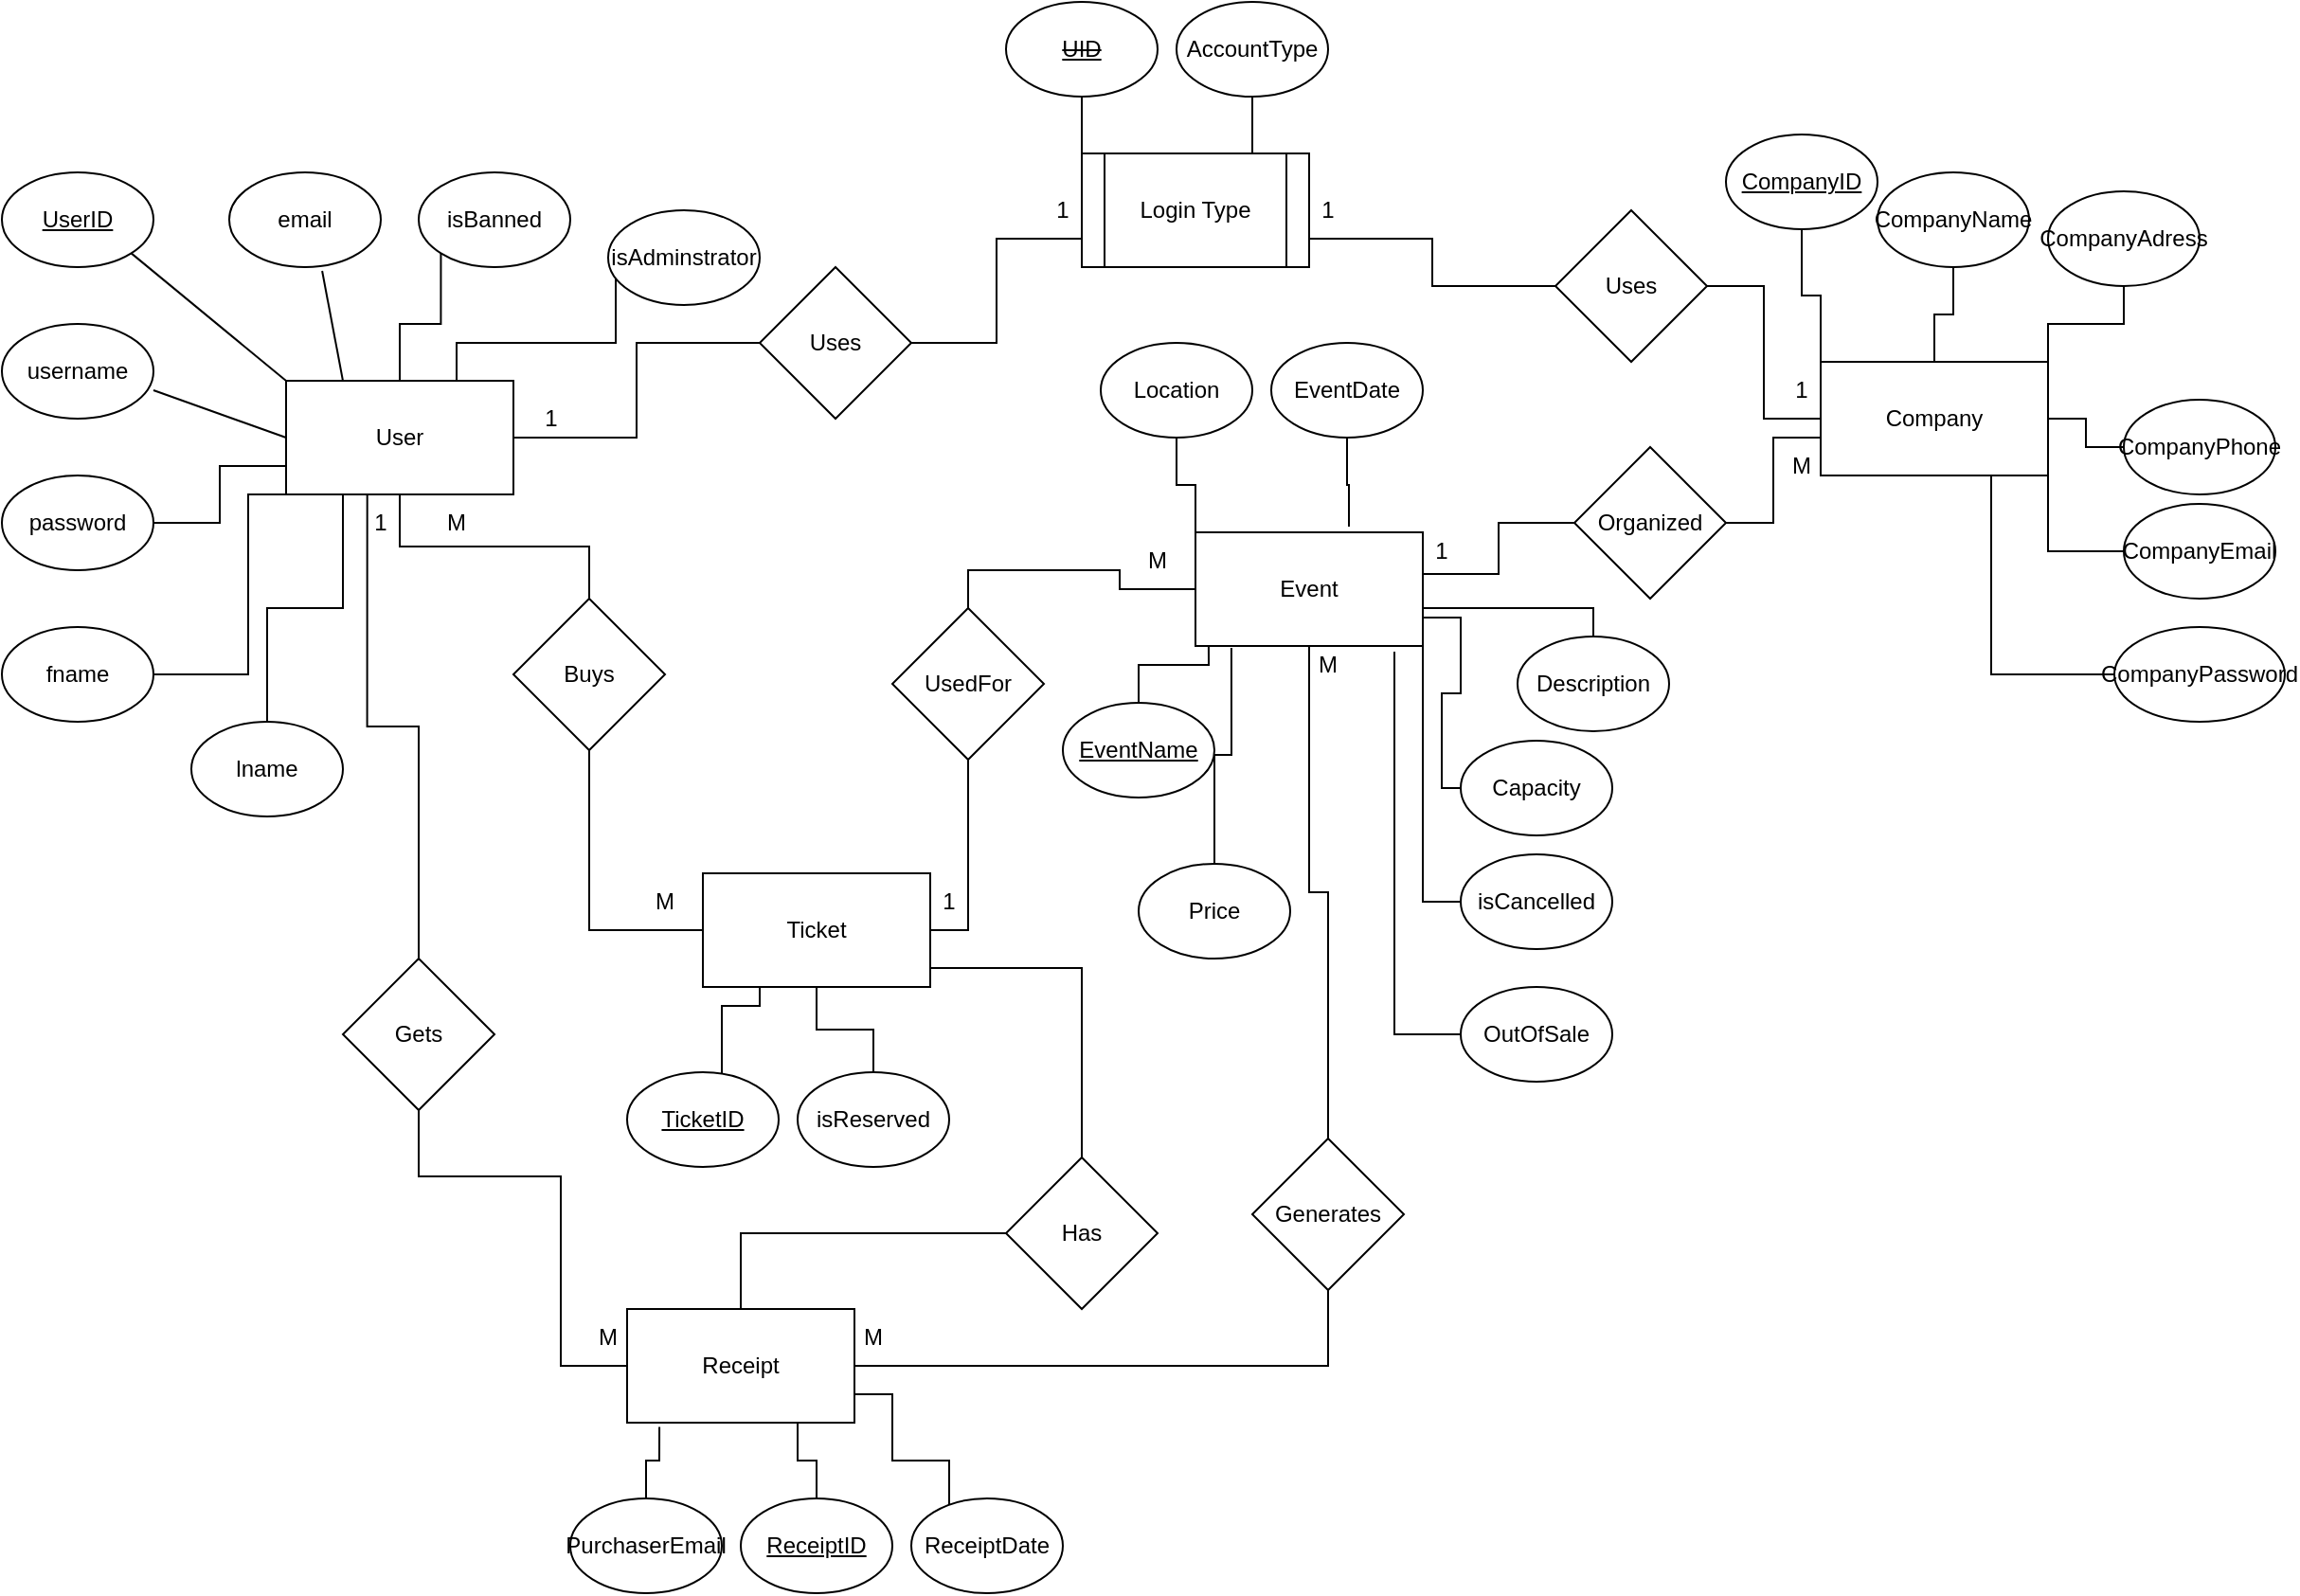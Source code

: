 <mxfile version="15.9.4" type="device"><diagram id="R2lEEEUBdFMjLlhIrx00" name="Page-1"><mxGraphModel dx="1673" dy="1996" grid="1" gridSize="10" guides="1" tooltips="1" connect="1" arrows="1" fold="1" page="1" pageScale="1" pageWidth="850" pageHeight="1100" math="0" shadow="0" extFonts="Permanent Marker^https://fonts.googleapis.com/css?family=Permanent+Marker"><root><mxCell id="0"/><mxCell id="1" parent="0"/><mxCell id="zUx3TTh58WRDJQNmoroH-33" style="edgeStyle=orthogonalEdgeStyle;rounded=0;orthogonalLoop=1;jettySize=auto;html=1;entryX=0;entryY=1;entryDx=0;entryDy=0;endArrow=none;endFill=0;" edge="1" parent="1" source="zUx3TTh58WRDJQNmoroH-1" target="zUx3TTh58WRDJQNmoroH-31"><mxGeometry relative="1" as="geometry"/></mxCell><mxCell id="zUx3TTh58WRDJQNmoroH-35" style="edgeStyle=orthogonalEdgeStyle;rounded=0;orthogonalLoop=1;jettySize=auto;html=1;entryX=0.05;entryY=0.72;entryDx=0;entryDy=0;entryPerimeter=0;endArrow=none;endFill=0;exitX=0.75;exitY=0;exitDx=0;exitDy=0;" edge="1" parent="1" source="zUx3TTh58WRDJQNmoroH-1" target="zUx3TTh58WRDJQNmoroH-32"><mxGeometry relative="1" as="geometry"/></mxCell><mxCell id="zUx3TTh58WRDJQNmoroH-66" style="edgeStyle=orthogonalEdgeStyle;rounded=0;orthogonalLoop=1;jettySize=auto;html=1;endArrow=none;endFill=0;" edge="1" parent="1" source="zUx3TTh58WRDJQNmoroH-1" target="zUx3TTh58WRDJQNmoroH-65"><mxGeometry relative="1" as="geometry"/></mxCell><mxCell id="zUx3TTh58WRDJQNmoroH-87" style="edgeStyle=orthogonalEdgeStyle;rounded=0;orthogonalLoop=1;jettySize=auto;html=1;entryX=0;entryY=0.5;entryDx=0;entryDy=0;endArrow=none;endFill=0;" edge="1" parent="1" source="zUx3TTh58WRDJQNmoroH-1" target="zUx3TTh58WRDJQNmoroH-85"><mxGeometry relative="1" as="geometry"/></mxCell><mxCell id="zUx3TTh58WRDJQNmoroH-1" value="User" style="rounded=0;whiteSpace=wrap;html=1;" vertex="1" parent="1"><mxGeometry x="170" y="160" width="120" height="60" as="geometry"/></mxCell><mxCell id="zUx3TTh58WRDJQNmoroH-12" style="edgeStyle=orthogonalEdgeStyle;rounded=0;orthogonalLoop=1;jettySize=auto;html=1;entryX=0;entryY=0.75;entryDx=0;entryDy=0;endArrow=none;endFill=0;" edge="1" parent="1" source="zUx3TTh58WRDJQNmoroH-2" target="zUx3TTh58WRDJQNmoroH-1"><mxGeometry relative="1" as="geometry"/></mxCell><mxCell id="zUx3TTh58WRDJQNmoroH-2" value="password" style="ellipse;whiteSpace=wrap;html=1;" vertex="1" parent="1"><mxGeometry x="20" y="210" width="80" height="50" as="geometry"/></mxCell><mxCell id="zUx3TTh58WRDJQNmoroH-3" value="username" style="ellipse;whiteSpace=wrap;html=1;" vertex="1" parent="1"><mxGeometry x="20" y="130" width="80" height="50" as="geometry"/></mxCell><mxCell id="zUx3TTh58WRDJQNmoroH-4" value="&lt;u&gt;UserID&lt;/u&gt;" style="ellipse;whiteSpace=wrap;html=1;" vertex="1" parent="1"><mxGeometry x="20" y="50" width="80" height="50" as="geometry"/></mxCell><mxCell id="zUx3TTh58WRDJQNmoroH-13" style="edgeStyle=orthogonalEdgeStyle;rounded=0;orthogonalLoop=1;jettySize=auto;html=1;entryX=0;entryY=1;entryDx=0;entryDy=0;endArrow=none;endFill=0;" edge="1" parent="1" source="zUx3TTh58WRDJQNmoroH-5" target="zUx3TTh58WRDJQNmoroH-1"><mxGeometry relative="1" as="geometry"><Array as="points"><mxPoint x="150" y="315"/><mxPoint x="150" y="220"/></Array></mxGeometry></mxCell><mxCell id="zUx3TTh58WRDJQNmoroH-5" value="fname" style="ellipse;whiteSpace=wrap;html=1;" vertex="1" parent="1"><mxGeometry x="20" y="290" width="80" height="50" as="geometry"/></mxCell><mxCell id="zUx3TTh58WRDJQNmoroH-6" value="email" style="ellipse;whiteSpace=wrap;html=1;" vertex="1" parent="1"><mxGeometry x="140" y="50" width="80" height="50" as="geometry"/></mxCell><mxCell id="zUx3TTh58WRDJQNmoroH-8" value="" style="endArrow=none;html=1;rounded=0;exitX=0.613;exitY=1.04;exitDx=0;exitDy=0;exitPerimeter=0;entryX=0.25;entryY=0;entryDx=0;entryDy=0;" edge="1" parent="1" source="zUx3TTh58WRDJQNmoroH-6" target="zUx3TTh58WRDJQNmoroH-1"><mxGeometry width="50" height="50" relative="1" as="geometry"><mxPoint x="400" y="220" as="sourcePoint"/><mxPoint x="450" y="170" as="targetPoint"/></mxGeometry></mxCell><mxCell id="zUx3TTh58WRDJQNmoroH-9" value="" style="endArrow=none;html=1;rounded=0;exitX=1;exitY=1;exitDx=0;exitDy=0;entryX=0;entryY=0;entryDx=0;entryDy=0;" edge="1" parent="1" source="zUx3TTh58WRDJQNmoroH-4" target="zUx3TTh58WRDJQNmoroH-1"><mxGeometry width="50" height="50" relative="1" as="geometry"><mxPoint x="120" y="390" as="sourcePoint"/><mxPoint x="170" y="340" as="targetPoint"/></mxGeometry></mxCell><mxCell id="zUx3TTh58WRDJQNmoroH-10" value="" style="endArrow=none;html=1;rounded=0;exitX=1;exitY=0.7;exitDx=0;exitDy=0;exitPerimeter=0;entryX=0;entryY=0.5;entryDx=0;entryDy=0;" edge="1" parent="1" source="zUx3TTh58WRDJQNmoroH-3" target="zUx3TTh58WRDJQNmoroH-1"><mxGeometry width="50" height="50" relative="1" as="geometry"><mxPoint x="120" y="310" as="sourcePoint"/><mxPoint x="170" y="260" as="targetPoint"/></mxGeometry></mxCell><mxCell id="zUx3TTh58WRDJQNmoroH-14" style="edgeStyle=orthogonalEdgeStyle;rounded=0;orthogonalLoop=1;jettySize=auto;html=1;entryX=0.25;entryY=1;entryDx=0;entryDy=0;endArrow=none;endFill=0;" edge="1" parent="1" source="zUx3TTh58WRDJQNmoroH-11" target="zUx3TTh58WRDJQNmoroH-1"><mxGeometry relative="1" as="geometry"/></mxCell><mxCell id="zUx3TTh58WRDJQNmoroH-11" value="lname" style="ellipse;whiteSpace=wrap;html=1;" vertex="1" parent="1"><mxGeometry x="120" y="340" width="80" height="50" as="geometry"/></mxCell><mxCell id="zUx3TTh58WRDJQNmoroH-69" style="edgeStyle=orthogonalEdgeStyle;rounded=0;orthogonalLoop=1;jettySize=auto;html=1;endArrow=none;endFill=0;" edge="1" parent="1" source="zUx3TTh58WRDJQNmoroH-15" target="zUx3TTh58WRDJQNmoroH-68"><mxGeometry relative="1" as="geometry"><Array as="points"><mxPoint x="955" y="190"/><mxPoint x="955" y="235"/></Array></mxGeometry></mxCell><mxCell id="zUx3TTh58WRDJQNmoroH-88" style="edgeStyle=orthogonalEdgeStyle;rounded=0;orthogonalLoop=1;jettySize=auto;html=1;endArrow=none;endFill=0;" edge="1" parent="1" source="zUx3TTh58WRDJQNmoroH-15" target="zUx3TTh58WRDJQNmoroH-86"><mxGeometry relative="1" as="geometry"/></mxCell><mxCell id="zUx3TTh58WRDJQNmoroH-15" value="Company" style="rounded=0;whiteSpace=wrap;html=1;" vertex="1" parent="1"><mxGeometry x="980" y="150" width="120" height="60" as="geometry"/></mxCell><mxCell id="zUx3TTh58WRDJQNmoroH-26" style="edgeStyle=orthogonalEdgeStyle;rounded=0;orthogonalLoop=1;jettySize=auto;html=1;endArrow=none;endFill=0;" edge="1" parent="1" source="zUx3TTh58WRDJQNmoroH-17" target="zUx3TTh58WRDJQNmoroH-15"><mxGeometry relative="1" as="geometry"/></mxCell><mxCell id="zUx3TTh58WRDJQNmoroH-17" value="CompanyPhone" style="ellipse;whiteSpace=wrap;html=1;" vertex="1" parent="1"><mxGeometry x="1140" y="170" width="80" height="50" as="geometry"/></mxCell><mxCell id="zUx3TTh58WRDJQNmoroH-25" style="edgeStyle=orthogonalEdgeStyle;rounded=0;orthogonalLoop=1;jettySize=auto;html=1;entryX=1;entryY=0;entryDx=0;entryDy=0;endArrow=none;endFill=0;" edge="1" parent="1" source="zUx3TTh58WRDJQNmoroH-18" target="zUx3TTh58WRDJQNmoroH-15"><mxGeometry relative="1" as="geometry"/></mxCell><mxCell id="zUx3TTh58WRDJQNmoroH-18" value="CompanyAdress" style="ellipse;whiteSpace=wrap;html=1;" vertex="1" parent="1"><mxGeometry x="1100" y="60" width="80" height="50" as="geometry"/></mxCell><mxCell id="zUx3TTh58WRDJQNmoroH-24" style="edgeStyle=orthogonalEdgeStyle;rounded=0;orthogonalLoop=1;jettySize=auto;html=1;entryX=0.5;entryY=0;entryDx=0;entryDy=0;endArrow=none;endFill=0;" edge="1" parent="1" source="zUx3TTh58WRDJQNmoroH-19" target="zUx3TTh58WRDJQNmoroH-15"><mxGeometry relative="1" as="geometry"/></mxCell><mxCell id="zUx3TTh58WRDJQNmoroH-19" value="CompanyName" style="ellipse;whiteSpace=wrap;html=1;" vertex="1" parent="1"><mxGeometry x="1010" y="50" width="80" height="50" as="geometry"/></mxCell><mxCell id="zUx3TTh58WRDJQNmoroH-28" style="edgeStyle=orthogonalEdgeStyle;rounded=0;orthogonalLoop=1;jettySize=auto;html=1;entryX=0.75;entryY=1;entryDx=0;entryDy=0;endArrow=none;endFill=0;" edge="1" parent="1" source="zUx3TTh58WRDJQNmoroH-20" target="zUx3TTh58WRDJQNmoroH-15"><mxGeometry relative="1" as="geometry"/></mxCell><mxCell id="zUx3TTh58WRDJQNmoroH-20" value="CompanyPassword" style="ellipse;whiteSpace=wrap;html=1;" vertex="1" parent="1"><mxGeometry x="1135" y="290" width="90" height="50" as="geometry"/></mxCell><mxCell id="zUx3TTh58WRDJQNmoroH-23" style="edgeStyle=orthogonalEdgeStyle;rounded=0;orthogonalLoop=1;jettySize=auto;html=1;entryX=0;entryY=0;entryDx=0;entryDy=0;endArrow=none;endFill=0;" edge="1" parent="1" source="zUx3TTh58WRDJQNmoroH-21" target="zUx3TTh58WRDJQNmoroH-15"><mxGeometry relative="1" as="geometry"/></mxCell><mxCell id="zUx3TTh58WRDJQNmoroH-21" value="&lt;u&gt;CompanyID&lt;/u&gt;" style="ellipse;whiteSpace=wrap;html=1;" vertex="1" parent="1"><mxGeometry x="930" y="30" width="80" height="50" as="geometry"/></mxCell><mxCell id="zUx3TTh58WRDJQNmoroH-27" style="edgeStyle=orthogonalEdgeStyle;rounded=0;orthogonalLoop=1;jettySize=auto;html=1;entryX=1;entryY=1;entryDx=0;entryDy=0;endArrow=none;endFill=0;" edge="1" parent="1" source="zUx3TTh58WRDJQNmoroH-22" target="zUx3TTh58WRDJQNmoroH-15"><mxGeometry relative="1" as="geometry"/></mxCell><mxCell id="zUx3TTh58WRDJQNmoroH-22" value="CompanyEmail" style="ellipse;whiteSpace=wrap;html=1;" vertex="1" parent="1"><mxGeometry x="1140" y="225" width="80" height="50" as="geometry"/></mxCell><mxCell id="zUx3TTh58WRDJQNmoroH-31" value="isBanned" style="ellipse;whiteSpace=wrap;html=1;" vertex="1" parent="1"><mxGeometry x="240" y="50" width="80" height="50" as="geometry"/></mxCell><mxCell id="zUx3TTh58WRDJQNmoroH-32" value="isAdminstrator" style="ellipse;whiteSpace=wrap;html=1;" vertex="1" parent="1"><mxGeometry x="340" y="70" width="80" height="50" as="geometry"/></mxCell><mxCell id="zUx3TTh58WRDJQNmoroH-108" style="edgeStyle=orthogonalEdgeStyle;rounded=0;orthogonalLoop=1;jettySize=auto;html=1;entryX=0.5;entryY=0;entryDx=0;entryDy=0;endArrow=none;endFill=0;" edge="1" parent="1" source="zUx3TTh58WRDJQNmoroH-36" target="zUx3TTh58WRDJQNmoroH-107"><mxGeometry relative="1" as="geometry"><Array as="points"><mxPoint x="590" y="470"/><mxPoint x="590" y="575"/></Array></mxGeometry></mxCell><mxCell id="zUx3TTh58WRDJQNmoroH-36" value="Ticket" style="rounded=0;whiteSpace=wrap;html=1;" vertex="1" parent="1"><mxGeometry x="390" y="420" width="120" height="60" as="geometry"/></mxCell><mxCell id="zUx3TTh58WRDJQNmoroH-40" style="edgeStyle=orthogonalEdgeStyle;rounded=0;orthogonalLoop=1;jettySize=auto;html=1;endArrow=none;endFill=0;" edge="1" parent="1" source="zUx3TTh58WRDJQNmoroH-37" target="zUx3TTh58WRDJQNmoroH-36"><mxGeometry relative="1" as="geometry"><Array as="points"><mxPoint x="400" y="490"/><mxPoint x="420" y="490"/></Array></mxGeometry></mxCell><mxCell id="zUx3TTh58WRDJQNmoroH-37" value="&lt;u&gt;TicketID&lt;/u&gt;" style="ellipse;whiteSpace=wrap;html=1;" vertex="1" parent="1"><mxGeometry x="350" y="525" width="80" height="50" as="geometry"/></mxCell><mxCell id="zUx3TTh58WRDJQNmoroH-41" style="edgeStyle=orthogonalEdgeStyle;rounded=0;orthogonalLoop=1;jettySize=auto;html=1;endArrow=none;endFill=0;entryX=0.5;entryY=1;entryDx=0;entryDy=0;" edge="1" parent="1" source="zUx3TTh58WRDJQNmoroH-39" target="zUx3TTh58WRDJQNmoroH-36"><mxGeometry relative="1" as="geometry"><mxPoint x="460" y="490" as="targetPoint"/></mxGeometry></mxCell><mxCell id="zUx3TTh58WRDJQNmoroH-39" value="isReserved" style="ellipse;whiteSpace=wrap;html=1;" vertex="1" parent="1"><mxGeometry x="440" y="525" width="80" height="50" as="geometry"/></mxCell><mxCell id="zUx3TTh58WRDJQNmoroH-96" style="edgeStyle=orthogonalEdgeStyle;rounded=0;orthogonalLoop=1;jettySize=auto;html=1;endArrow=none;endFill=0;entryX=0.5;entryY=0;entryDx=0;entryDy=0;" edge="1" parent="1" source="zUx3TTh58WRDJQNmoroH-42" target="zUx3TTh58WRDJQNmoroH-97"><mxGeometry relative="1" as="geometry"><mxPoint x="540" y="270" as="targetPoint"/></mxGeometry></mxCell><mxCell id="zUx3TTh58WRDJQNmoroH-122" style="edgeStyle=orthogonalEdgeStyle;rounded=0;orthogonalLoop=1;jettySize=auto;html=1;entryX=0.5;entryY=0;entryDx=0;entryDy=0;endArrow=none;endFill=0;" edge="1" parent="1" source="zUx3TTh58WRDJQNmoroH-42" target="zUx3TTh58WRDJQNmoroH-121"><mxGeometry relative="1" as="geometry"/></mxCell><mxCell id="zUx3TTh58WRDJQNmoroH-42" value="Event" style="rounded=0;whiteSpace=wrap;html=1;" vertex="1" parent="1"><mxGeometry x="650" y="240" width="120" height="60" as="geometry"/></mxCell><mxCell id="zUx3TTh58WRDJQNmoroH-59" style="edgeStyle=orthogonalEdgeStyle;rounded=0;orthogonalLoop=1;jettySize=auto;html=1;entryX=0.675;entryY=-0.05;entryDx=0;entryDy=0;entryPerimeter=0;endArrow=none;endFill=0;" edge="1" parent="1" source="zUx3TTh58WRDJQNmoroH-43" target="zUx3TTh58WRDJQNmoroH-42"><mxGeometry relative="1" as="geometry"/></mxCell><mxCell id="zUx3TTh58WRDJQNmoroH-43" value="EventDate" style="ellipse;whiteSpace=wrap;html=1;" vertex="1" parent="1"><mxGeometry x="690" y="140" width="80" height="50" as="geometry"/></mxCell><mxCell id="zUx3TTh58WRDJQNmoroH-58" style="edgeStyle=orthogonalEdgeStyle;rounded=0;orthogonalLoop=1;jettySize=auto;html=1;endArrow=none;endFill=0;entryX=0;entryY=0;entryDx=0;entryDy=0;" edge="1" parent="1" source="zUx3TTh58WRDJQNmoroH-44" target="zUx3TTh58WRDJQNmoroH-42"><mxGeometry relative="1" as="geometry"><mxPoint x="650" y="230" as="targetPoint"/></mxGeometry></mxCell><mxCell id="zUx3TTh58WRDJQNmoroH-44" value="Location" style="ellipse;whiteSpace=wrap;html=1;" vertex="1" parent="1"><mxGeometry x="600" y="140" width="80" height="50" as="geometry"/></mxCell><mxCell id="zUx3TTh58WRDJQNmoroH-54" style="edgeStyle=orthogonalEdgeStyle;rounded=0;orthogonalLoop=1;jettySize=auto;html=1;entryX=0.058;entryY=1;entryDx=0;entryDy=0;entryPerimeter=0;endArrow=none;endFill=0;" edge="1" parent="1" source="zUx3TTh58WRDJQNmoroH-45" target="zUx3TTh58WRDJQNmoroH-42"><mxGeometry relative="1" as="geometry"/></mxCell><mxCell id="zUx3TTh58WRDJQNmoroH-45" value="&lt;u&gt;EventName&lt;/u&gt;" style="ellipse;whiteSpace=wrap;html=1;" vertex="1" parent="1"><mxGeometry x="580" y="330" width="80" height="50" as="geometry"/></mxCell><mxCell id="zUx3TTh58WRDJQNmoroH-55" style="edgeStyle=orthogonalEdgeStyle;rounded=0;orthogonalLoop=1;jettySize=auto;html=1;endArrow=none;endFill=0;" edge="1" parent="1" source="zUx3TTh58WRDJQNmoroH-46"><mxGeometry relative="1" as="geometry"><mxPoint x="770" y="280" as="targetPoint"/><Array as="points"><mxPoint x="860" y="280"/></Array></mxGeometry></mxCell><mxCell id="zUx3TTh58WRDJQNmoroH-46" value="Description" style="ellipse;whiteSpace=wrap;html=1;" vertex="1" parent="1"><mxGeometry x="820" y="295" width="80" height="50" as="geometry"/></mxCell><mxCell id="zUx3TTh58WRDJQNmoroH-56" style="edgeStyle=orthogonalEdgeStyle;rounded=0;orthogonalLoop=1;jettySize=auto;html=1;endArrow=none;endFill=0;entryX=1;entryY=1;entryDx=0;entryDy=0;" edge="1" parent="1" source="zUx3TTh58WRDJQNmoroH-47" target="zUx3TTh58WRDJQNmoroH-42"><mxGeometry relative="1" as="geometry"><mxPoint x="810" y="300" as="targetPoint"/></mxGeometry></mxCell><mxCell id="zUx3TTh58WRDJQNmoroH-47" value="isCancelled" style="ellipse;whiteSpace=wrap;html=1;" vertex="1" parent="1"><mxGeometry x="790" y="410" width="80" height="50" as="geometry"/></mxCell><mxCell id="zUx3TTh58WRDJQNmoroH-63" style="edgeStyle=orthogonalEdgeStyle;rounded=0;orthogonalLoop=1;jettySize=auto;html=1;endArrow=none;endFill=0;entryX=1;entryY=0.75;entryDx=0;entryDy=0;" edge="1" parent="1" source="zUx3TTh58WRDJQNmoroH-48" target="zUx3TTh58WRDJQNmoroH-42"><mxGeometry relative="1" as="geometry"><mxPoint x="830" y="280" as="targetPoint"/><Array as="points"><mxPoint x="780" y="375"/><mxPoint x="780" y="325"/><mxPoint x="790" y="325"/><mxPoint x="790" y="285"/></Array></mxGeometry></mxCell><mxCell id="zUx3TTh58WRDJQNmoroH-48" value="Capacity" style="ellipse;whiteSpace=wrap;html=1;" vertex="1" parent="1"><mxGeometry x="790" y="350" width="80" height="50" as="geometry"/></mxCell><mxCell id="zUx3TTh58WRDJQNmoroH-62" style="edgeStyle=orthogonalEdgeStyle;rounded=0;orthogonalLoop=1;jettySize=auto;html=1;entryX=0.158;entryY=1.017;entryDx=0;entryDy=0;entryPerimeter=0;endArrow=none;endFill=0;" edge="1" parent="1" source="zUx3TTh58WRDJQNmoroH-49" target="zUx3TTh58WRDJQNmoroH-42"><mxGeometry relative="1" as="geometry"/></mxCell><mxCell id="zUx3TTh58WRDJQNmoroH-49" value="Price" style="ellipse;whiteSpace=wrap;html=1;" vertex="1" parent="1"><mxGeometry x="620" y="415" width="80" height="50" as="geometry"/></mxCell><mxCell id="zUx3TTh58WRDJQNmoroH-57" style="edgeStyle=orthogonalEdgeStyle;rounded=0;orthogonalLoop=1;jettySize=auto;html=1;entryX=0.875;entryY=1.05;entryDx=0;entryDy=0;entryPerimeter=0;endArrow=none;endFill=0;" edge="1" parent="1" source="zUx3TTh58WRDJQNmoroH-50" target="zUx3TTh58WRDJQNmoroH-42"><mxGeometry relative="1" as="geometry"/></mxCell><mxCell id="zUx3TTh58WRDJQNmoroH-50" value="OutOfSale" style="ellipse;whiteSpace=wrap;html=1;" vertex="1" parent="1"><mxGeometry x="790" y="480" width="80" height="50" as="geometry"/></mxCell><mxCell id="zUx3TTh58WRDJQNmoroH-67" style="edgeStyle=orthogonalEdgeStyle;rounded=0;orthogonalLoop=1;jettySize=auto;html=1;entryX=0;entryY=0.5;entryDx=0;entryDy=0;endArrow=none;endFill=0;" edge="1" parent="1" source="zUx3TTh58WRDJQNmoroH-65" target="zUx3TTh58WRDJQNmoroH-36"><mxGeometry relative="1" as="geometry"><Array as="points"><mxPoint x="330" y="450"/></Array></mxGeometry></mxCell><mxCell id="zUx3TTh58WRDJQNmoroH-65" value="Buys" style="rhombus;whiteSpace=wrap;html=1;" vertex="1" parent="1"><mxGeometry x="290" y="275" width="80" height="80" as="geometry"/></mxCell><mxCell id="zUx3TTh58WRDJQNmoroH-70" style="edgeStyle=orthogonalEdgeStyle;rounded=0;orthogonalLoop=1;jettySize=auto;html=1;entryX=1;entryY=0.367;entryDx=0;entryDy=0;entryPerimeter=0;endArrow=none;endFill=0;" edge="1" parent="1" source="zUx3TTh58WRDJQNmoroH-68" target="zUx3TTh58WRDJQNmoroH-42"><mxGeometry relative="1" as="geometry"/></mxCell><mxCell id="zUx3TTh58WRDJQNmoroH-68" value="Organized" style="rhombus;whiteSpace=wrap;html=1;" vertex="1" parent="1"><mxGeometry x="850" y="195" width="80" height="80" as="geometry"/></mxCell><mxCell id="zUx3TTh58WRDJQNmoroH-71" value="M" style="text;html=1;strokeColor=none;fillColor=none;align=center;verticalAlign=middle;whiteSpace=wrap;rounded=0;" vertex="1" parent="1"><mxGeometry x="230" y="220" width="60" height="30" as="geometry"/></mxCell><mxCell id="zUx3TTh58WRDJQNmoroH-72" value="M" style="text;html=1;strokeColor=none;fillColor=none;align=center;verticalAlign=middle;whiteSpace=wrap;rounded=0;" vertex="1" parent="1"><mxGeometry x="340" y="420" width="60" height="30" as="geometry"/></mxCell><mxCell id="zUx3TTh58WRDJQNmoroH-73" value="M" style="text;html=1;strokeColor=none;fillColor=none;align=center;verticalAlign=middle;whiteSpace=wrap;rounded=0;" vertex="1" parent="1"><mxGeometry x="940" y="190" width="60" height="30" as="geometry"/></mxCell><mxCell id="zUx3TTh58WRDJQNmoroH-74" value="1" style="text;html=1;strokeColor=none;fillColor=none;align=center;verticalAlign=middle;whiteSpace=wrap;rounded=0;" vertex="1" parent="1"><mxGeometry x="750" y="235" width="60" height="30" as="geometry"/></mxCell><mxCell id="zUx3TTh58WRDJQNmoroH-76" value="Login Type" style="shape=process;whiteSpace=wrap;html=1;backgroundOutline=1;" vertex="1" parent="1"><mxGeometry x="590" y="40" width="120" height="60" as="geometry"/></mxCell><mxCell id="zUx3TTh58WRDJQNmoroH-83" style="edgeStyle=orthogonalEdgeStyle;rounded=0;orthogonalLoop=1;jettySize=auto;html=1;entryX=0;entryY=0;entryDx=0;entryDy=0;endArrow=none;endFill=0;" edge="1" parent="1" source="zUx3TTh58WRDJQNmoroH-80" target="zUx3TTh58WRDJQNmoroH-76"><mxGeometry relative="1" as="geometry"/></mxCell><mxCell id="zUx3TTh58WRDJQNmoroH-80" value="&lt;u&gt;&lt;strike&gt;UID&lt;/strike&gt;&lt;/u&gt;" style="ellipse;whiteSpace=wrap;html=1;" vertex="1" parent="1"><mxGeometry x="550" y="-40" width="80" height="50" as="geometry"/></mxCell><mxCell id="zUx3TTh58WRDJQNmoroH-84" style="edgeStyle=orthogonalEdgeStyle;rounded=0;orthogonalLoop=1;jettySize=auto;html=1;entryX=0.75;entryY=0;entryDx=0;entryDy=0;endArrow=none;endFill=0;" edge="1" parent="1" source="zUx3TTh58WRDJQNmoroH-82" target="zUx3TTh58WRDJQNmoroH-76"><mxGeometry relative="1" as="geometry"/></mxCell><mxCell id="zUx3TTh58WRDJQNmoroH-82" value="AccountType" style="ellipse;whiteSpace=wrap;html=1;" vertex="1" parent="1"><mxGeometry x="640" y="-40" width="80" height="50" as="geometry"/></mxCell><mxCell id="zUx3TTh58WRDJQNmoroH-90" style="edgeStyle=orthogonalEdgeStyle;rounded=0;orthogonalLoop=1;jettySize=auto;html=1;endArrow=none;endFill=0;entryX=0;entryY=0.75;entryDx=0;entryDy=0;" edge="1" parent="1" source="zUx3TTh58WRDJQNmoroH-85" target="zUx3TTh58WRDJQNmoroH-76"><mxGeometry relative="1" as="geometry"><mxPoint x="580" y="80" as="targetPoint"/></mxGeometry></mxCell><mxCell id="zUx3TTh58WRDJQNmoroH-85" value="Uses" style="rhombus;whiteSpace=wrap;html=1;" vertex="1" parent="1"><mxGeometry x="420" y="100" width="80" height="80" as="geometry"/></mxCell><mxCell id="zUx3TTh58WRDJQNmoroH-91" style="edgeStyle=orthogonalEdgeStyle;rounded=0;orthogonalLoop=1;jettySize=auto;html=1;entryX=1;entryY=0.75;entryDx=0;entryDy=0;endArrow=none;endFill=0;" edge="1" parent="1" source="zUx3TTh58WRDJQNmoroH-86" target="zUx3TTh58WRDJQNmoroH-76"><mxGeometry relative="1" as="geometry"/></mxCell><mxCell id="zUx3TTh58WRDJQNmoroH-86" value="Uses" style="rhombus;whiteSpace=wrap;html=1;" vertex="1" parent="1"><mxGeometry x="840" y="70" width="80" height="80" as="geometry"/></mxCell><mxCell id="zUx3TTh58WRDJQNmoroH-92" value="1" style="text;html=1;strokeColor=none;fillColor=none;align=center;verticalAlign=middle;whiteSpace=wrap;rounded=0;" vertex="1" parent="1"><mxGeometry x="280" y="165" width="60" height="30" as="geometry"/></mxCell><mxCell id="zUx3TTh58WRDJQNmoroH-93" value="1" style="text;html=1;strokeColor=none;fillColor=none;align=center;verticalAlign=middle;whiteSpace=wrap;rounded=0;" vertex="1" parent="1"><mxGeometry x="550" y="55" width="60" height="30" as="geometry"/></mxCell><mxCell id="zUx3TTh58WRDJQNmoroH-94" value="1" style="text;html=1;strokeColor=none;fillColor=none;align=center;verticalAlign=middle;whiteSpace=wrap;rounded=0;" vertex="1" parent="1"><mxGeometry x="690" y="55" width="60" height="30" as="geometry"/></mxCell><mxCell id="zUx3TTh58WRDJQNmoroH-95" value="1" style="text;html=1;strokeColor=none;fillColor=none;align=center;verticalAlign=middle;whiteSpace=wrap;rounded=0;" vertex="1" parent="1"><mxGeometry x="940" y="150" width="60" height="30" as="geometry"/></mxCell><mxCell id="zUx3TTh58WRDJQNmoroH-99" style="edgeStyle=orthogonalEdgeStyle;rounded=0;orthogonalLoop=1;jettySize=auto;html=1;endArrow=none;endFill=0;entryX=1;entryY=0.5;entryDx=0;entryDy=0;" edge="1" parent="1" source="zUx3TTh58WRDJQNmoroH-97" target="zUx3TTh58WRDJQNmoroH-36"><mxGeometry relative="1" as="geometry"><mxPoint x="530" y="450" as="targetPoint"/></mxGeometry></mxCell><mxCell id="zUx3TTh58WRDJQNmoroH-97" value="UsedFor" style="rhombus;whiteSpace=wrap;html=1;" vertex="1" parent="1"><mxGeometry x="490" y="280" width="80" height="80" as="geometry"/></mxCell><mxCell id="zUx3TTh58WRDJQNmoroH-100" value="1" style="text;html=1;strokeColor=none;fillColor=none;align=center;verticalAlign=middle;whiteSpace=wrap;rounded=0;" vertex="1" parent="1"><mxGeometry x="490" y="420" width="60" height="30" as="geometry"/></mxCell><mxCell id="zUx3TTh58WRDJQNmoroH-101" value="M" style="text;html=1;strokeColor=none;fillColor=none;align=center;verticalAlign=middle;whiteSpace=wrap;rounded=0;" vertex="1" parent="1"><mxGeometry x="600" y="240" width="60" height="30" as="geometry"/></mxCell><mxCell id="zUx3TTh58WRDJQNmoroH-102" value="Receipt" style="rounded=0;whiteSpace=wrap;html=1;" vertex="1" parent="1"><mxGeometry x="350" y="650" width="120" height="60" as="geometry"/></mxCell><mxCell id="zUx3TTh58WRDJQNmoroH-117" style="edgeStyle=orthogonalEdgeStyle;rounded=0;orthogonalLoop=1;jettySize=auto;html=1;entryX=0.75;entryY=1;entryDx=0;entryDy=0;endArrow=none;endFill=0;" edge="1" parent="1" source="zUx3TTh58WRDJQNmoroH-103" target="zUx3TTh58WRDJQNmoroH-102"><mxGeometry relative="1" as="geometry"/></mxCell><mxCell id="zUx3TTh58WRDJQNmoroH-103" value="&lt;u&gt;ReceiptID&lt;/u&gt;" style="ellipse;whiteSpace=wrap;html=1;" vertex="1" parent="1"><mxGeometry x="410" y="750" width="80" height="50" as="geometry"/></mxCell><mxCell id="zUx3TTh58WRDJQNmoroH-118" style="edgeStyle=orthogonalEdgeStyle;rounded=0;orthogonalLoop=1;jettySize=auto;html=1;entryX=1;entryY=0.75;entryDx=0;entryDy=0;endArrow=none;endFill=0;" edge="1" parent="1" source="zUx3TTh58WRDJQNmoroH-104" target="zUx3TTh58WRDJQNmoroH-102"><mxGeometry relative="1" as="geometry"><Array as="points"><mxPoint x="520" y="730"/><mxPoint x="490" y="730"/><mxPoint x="490" y="695"/></Array></mxGeometry></mxCell><mxCell id="zUx3TTh58WRDJQNmoroH-104" value="ReceiptDate" style="ellipse;whiteSpace=wrap;html=1;" vertex="1" parent="1"><mxGeometry x="500" y="750" width="80" height="50" as="geometry"/></mxCell><mxCell id="zUx3TTh58WRDJQNmoroH-116" style="edgeStyle=orthogonalEdgeStyle;rounded=0;orthogonalLoop=1;jettySize=auto;html=1;entryX=0.142;entryY=1.037;entryDx=0;entryDy=0;entryPerimeter=0;endArrow=none;endFill=0;" edge="1" parent="1" source="zUx3TTh58WRDJQNmoroH-105" target="zUx3TTh58WRDJQNmoroH-102"><mxGeometry relative="1" as="geometry"/></mxCell><mxCell id="zUx3TTh58WRDJQNmoroH-105" value="PurchaserEmail" style="ellipse;whiteSpace=wrap;html=1;" vertex="1" parent="1"><mxGeometry x="320" y="750" width="80" height="50" as="geometry"/></mxCell><mxCell id="zUx3TTh58WRDJQNmoroH-109" style="edgeStyle=orthogonalEdgeStyle;rounded=0;orthogonalLoop=1;jettySize=auto;html=1;entryX=0.5;entryY=0;entryDx=0;entryDy=0;endArrow=none;endFill=0;" edge="1" parent="1" source="zUx3TTh58WRDJQNmoroH-107" target="zUx3TTh58WRDJQNmoroH-102"><mxGeometry relative="1" as="geometry"/></mxCell><mxCell id="zUx3TTh58WRDJQNmoroH-107" value="Has" style="rhombus;whiteSpace=wrap;html=1;" vertex="1" parent="1"><mxGeometry x="550" y="570" width="80" height="80" as="geometry"/></mxCell><mxCell id="zUx3TTh58WRDJQNmoroH-114" style="edgeStyle=orthogonalEdgeStyle;rounded=0;orthogonalLoop=1;jettySize=auto;html=1;endArrow=none;endFill=0;entryX=0.357;entryY=1.008;entryDx=0;entryDy=0;entryPerimeter=0;" edge="1" parent="1" source="zUx3TTh58WRDJQNmoroH-111" target="zUx3TTh58WRDJQNmoroH-1"><mxGeometry relative="1" as="geometry"><mxPoint x="210" y="280" as="targetPoint"/></mxGeometry></mxCell><mxCell id="zUx3TTh58WRDJQNmoroH-115" style="edgeStyle=orthogonalEdgeStyle;rounded=0;orthogonalLoop=1;jettySize=auto;html=1;entryX=0;entryY=0.5;entryDx=0;entryDy=0;endArrow=none;endFill=0;" edge="1" parent="1" source="zUx3TTh58WRDJQNmoroH-111" target="zUx3TTh58WRDJQNmoroH-102"><mxGeometry relative="1" as="geometry"><Array as="points"><mxPoint x="240" y="580"/><mxPoint x="315" y="580"/><mxPoint x="315" y="680"/></Array></mxGeometry></mxCell><mxCell id="zUx3TTh58WRDJQNmoroH-111" value="Gets" style="rhombus;whiteSpace=wrap;html=1;" vertex="1" parent="1"><mxGeometry x="200" y="465" width="80" height="80" as="geometry"/></mxCell><mxCell id="zUx3TTh58WRDJQNmoroH-123" style="edgeStyle=orthogonalEdgeStyle;rounded=0;orthogonalLoop=1;jettySize=auto;html=1;endArrow=none;endFill=0;entryX=1;entryY=0.5;entryDx=0;entryDy=0;" edge="1" parent="1" source="zUx3TTh58WRDJQNmoroH-121" target="zUx3TTh58WRDJQNmoroH-102"><mxGeometry relative="1" as="geometry"><mxPoint x="680" y="710" as="targetPoint"/><Array as="points"><mxPoint x="720" y="680"/></Array></mxGeometry></mxCell><mxCell id="zUx3TTh58WRDJQNmoroH-121" value="Generates" style="rhombus;whiteSpace=wrap;html=1;" vertex="1" parent="1"><mxGeometry x="680" y="560" width="80" height="80" as="geometry"/></mxCell><mxCell id="zUx3TTh58WRDJQNmoroH-124" value="1" style="text;html=1;strokeColor=none;fillColor=none;align=center;verticalAlign=middle;whiteSpace=wrap;rounded=0;" vertex="1" parent="1"><mxGeometry x="190" y="220" width="60" height="30" as="geometry"/></mxCell><mxCell id="zUx3TTh58WRDJQNmoroH-125" value="M" style="text;html=1;strokeColor=none;fillColor=none;align=center;verticalAlign=middle;whiteSpace=wrap;rounded=0;" vertex="1" parent="1"><mxGeometry x="310" y="650" width="60" height="30" as="geometry"/></mxCell><mxCell id="zUx3TTh58WRDJQNmoroH-126" value="M" style="text;html=1;strokeColor=none;fillColor=none;align=center;verticalAlign=middle;whiteSpace=wrap;rounded=0;" vertex="1" parent="1"><mxGeometry x="450" y="650" width="60" height="30" as="geometry"/></mxCell><mxCell id="zUx3TTh58WRDJQNmoroH-127" value="M" style="text;html=1;strokeColor=none;fillColor=none;align=center;verticalAlign=middle;whiteSpace=wrap;rounded=0;" vertex="1" parent="1"><mxGeometry x="690" y="295" width="60" height="30" as="geometry"/></mxCell></root></mxGraphModel></diagram></mxfile>